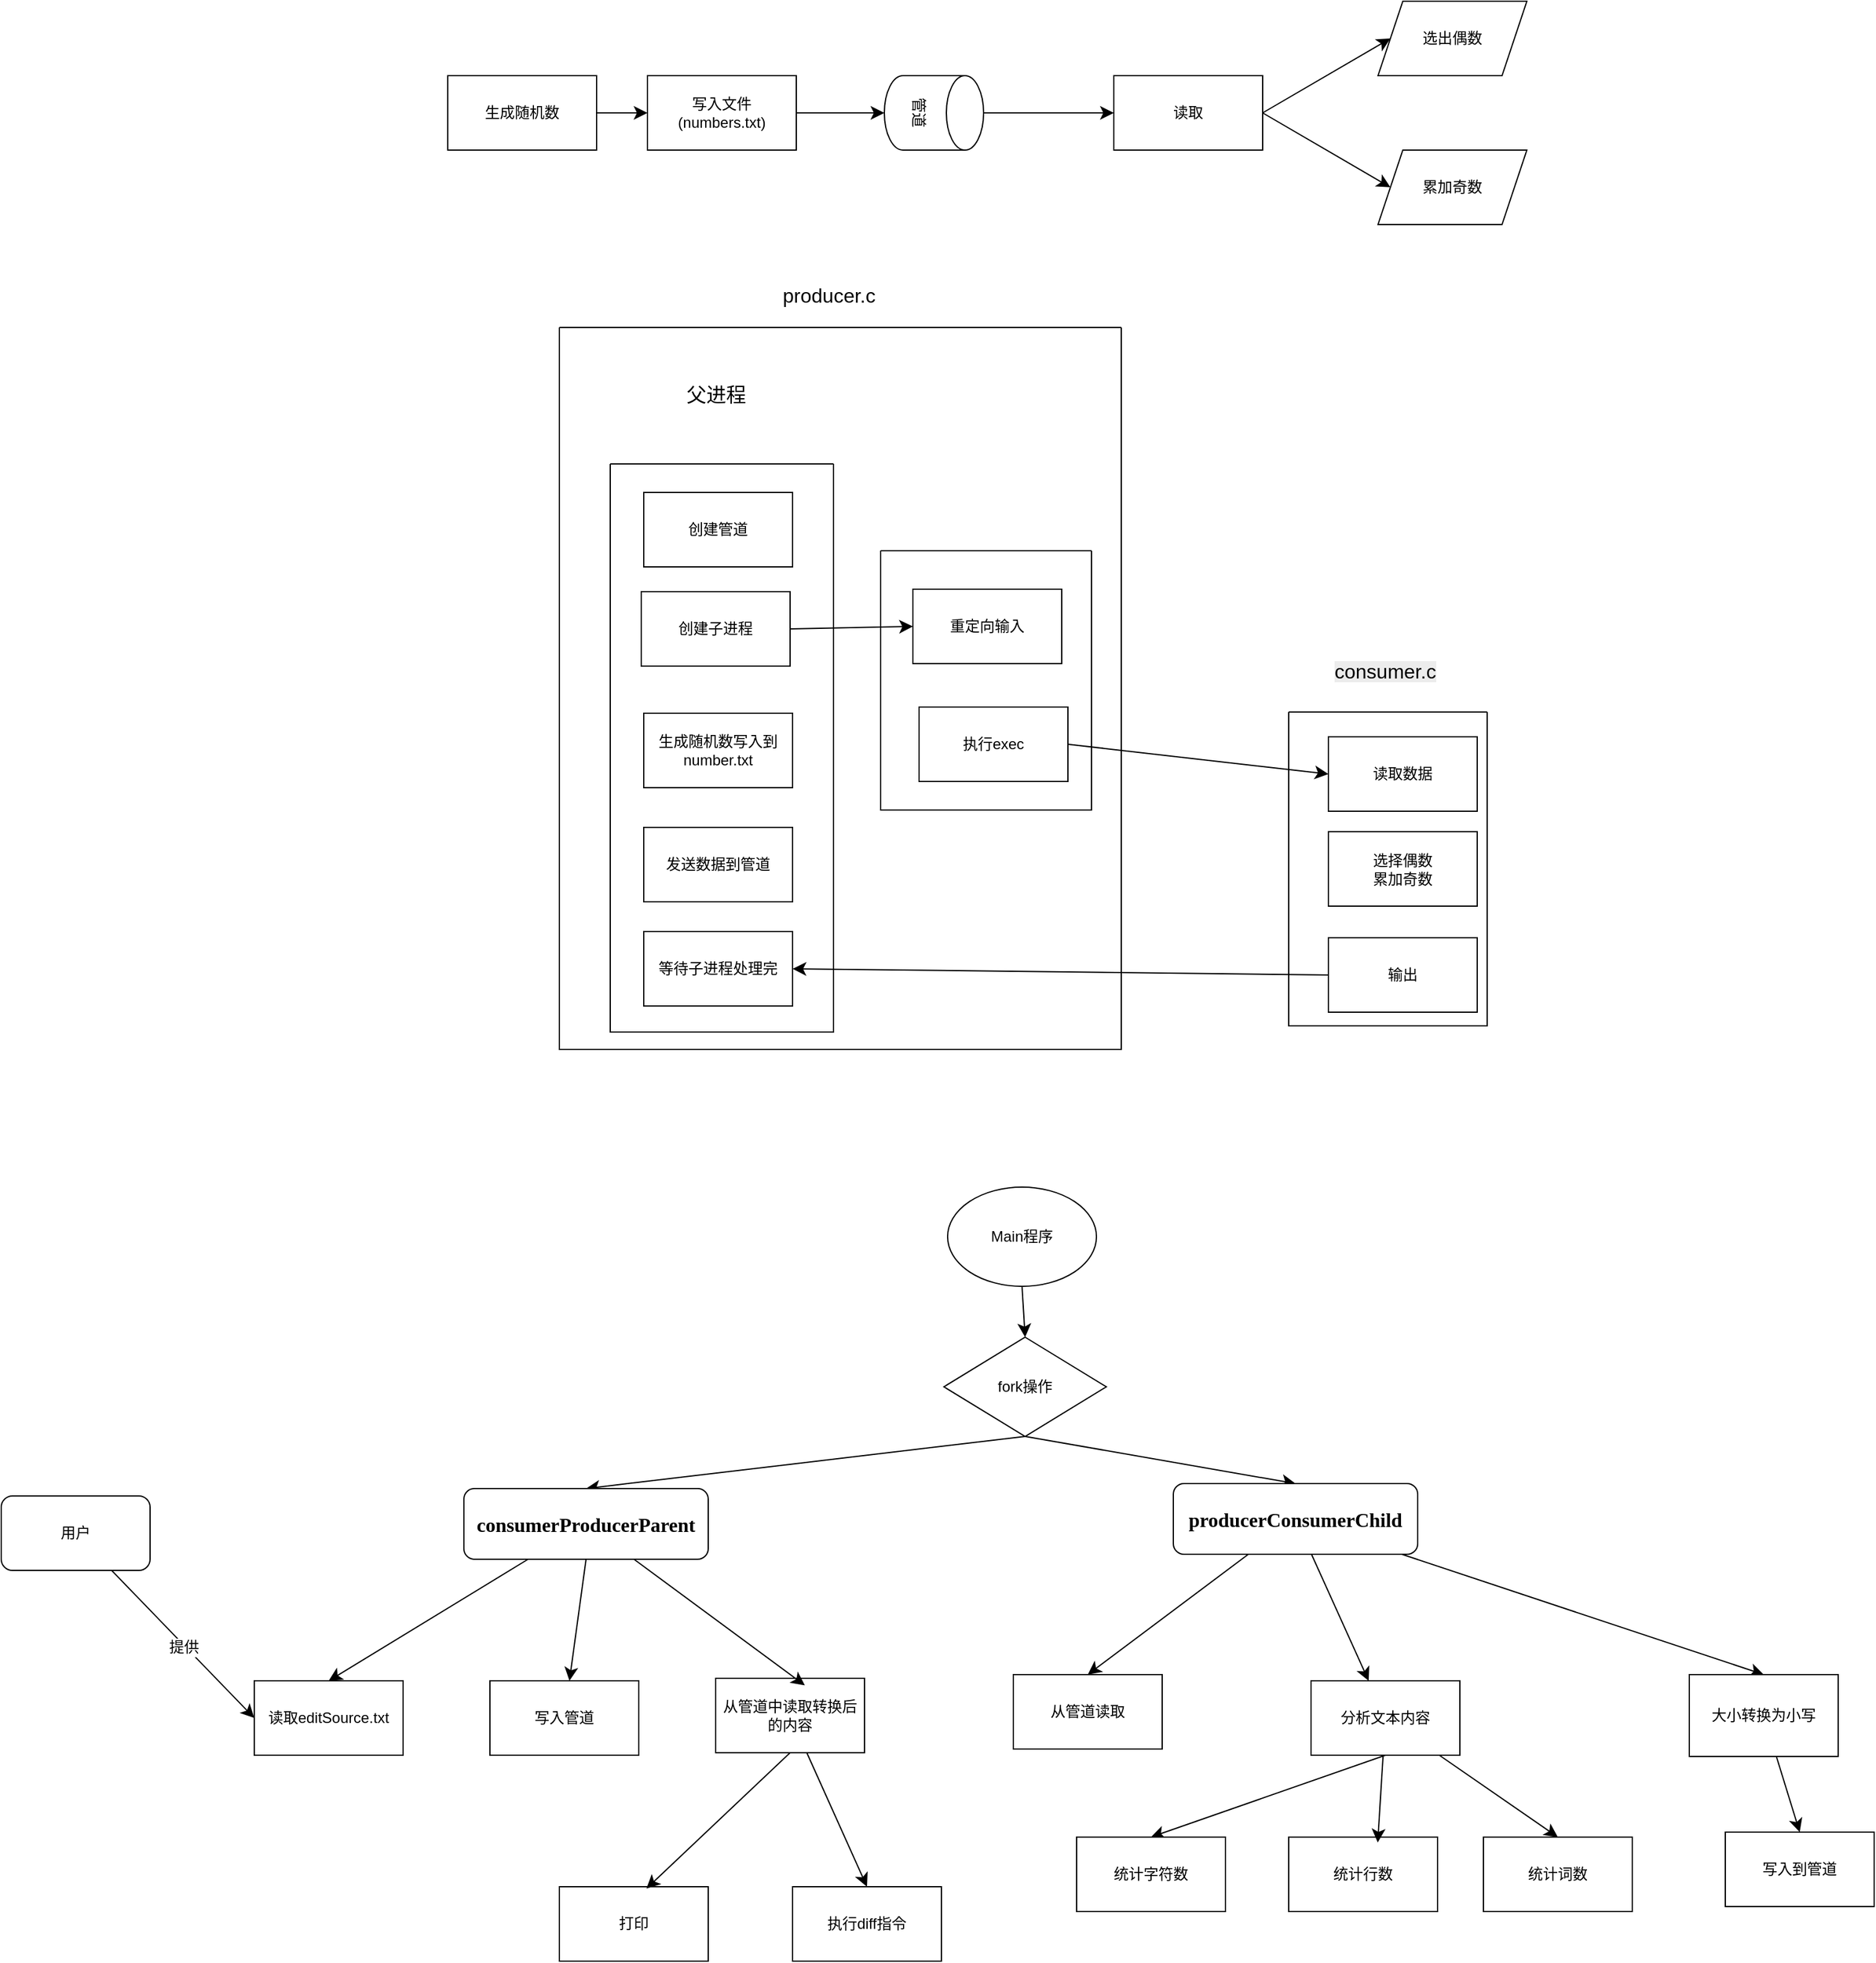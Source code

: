 <mxfile version="26.2.9">
  <diagram name="第 1 页" id="VKZk1ZzEX9ikcuN3RRov">
    <mxGraphModel dx="2879" dy="1517" grid="0" gridSize="10" guides="1" tooltips="1" connect="1" arrows="1" fold="1" page="0" pageScale="1" pageWidth="827" pageHeight="1169" math="0" shadow="0">
      <root>
        <mxCell id="0" />
        <mxCell id="1" parent="0" />
        <mxCell id="yKI47lJaATVenor-Ld4Z-10" style="edgeStyle=none;curved=1;rounded=0;orthogonalLoop=1;jettySize=auto;html=1;exitX=0.5;exitY=0;exitDx=0;exitDy=0;exitPerimeter=0;entryX=0;entryY=0.5;entryDx=0;entryDy=0;fontSize=12;startSize=8;endSize=8;" edge="1" parent="1" source="yKI47lJaATVenor-Ld4Z-1" target="yKI47lJaATVenor-Ld4Z-4">
          <mxGeometry relative="1" as="geometry" />
        </mxCell>
        <mxCell id="yKI47lJaATVenor-Ld4Z-1" value="管道" style="shape=cylinder3;whiteSpace=wrap;html=1;boundedLbl=1;backgroundOutline=1;size=15;rotation=90;" vertex="1" parent="1">
          <mxGeometry x="-42" y="-8" width="60" height="80" as="geometry" />
        </mxCell>
        <mxCell id="yKI47lJaATVenor-Ld4Z-8" style="edgeStyle=none;curved=1;rounded=0;orthogonalLoop=1;jettySize=auto;html=1;exitX=1;exitY=0.5;exitDx=0;exitDy=0;entryX=0;entryY=0.5;entryDx=0;entryDy=0;fontSize=12;startSize=8;endSize=8;" edge="1" parent="1" source="yKI47lJaATVenor-Ld4Z-2" target="yKI47lJaATVenor-Ld4Z-3">
          <mxGeometry relative="1" as="geometry" />
        </mxCell>
        <mxCell id="yKI47lJaATVenor-Ld4Z-2" value="生成随机数" style="rounded=0;whiteSpace=wrap;html=1;" vertex="1" parent="1">
          <mxGeometry x="-404" y="2" width="120" height="60" as="geometry" />
        </mxCell>
        <mxCell id="yKI47lJaATVenor-Ld4Z-9" style="edgeStyle=none;curved=1;rounded=0;orthogonalLoop=1;jettySize=auto;html=1;exitX=1;exitY=0.5;exitDx=0;exitDy=0;fontSize=12;startSize=8;endSize=8;" edge="1" parent="1" source="yKI47lJaATVenor-Ld4Z-3" target="yKI47lJaATVenor-Ld4Z-1">
          <mxGeometry relative="1" as="geometry" />
        </mxCell>
        <mxCell id="yKI47lJaATVenor-Ld4Z-3" value="写入文件(numbers.txt)" style="rounded=0;whiteSpace=wrap;html=1;" vertex="1" parent="1">
          <mxGeometry x="-243" y="2" width="120" height="60" as="geometry" />
        </mxCell>
        <mxCell id="yKI47lJaATVenor-Ld4Z-11" style="edgeStyle=none;curved=1;rounded=0;orthogonalLoop=1;jettySize=auto;html=1;exitX=1;exitY=0.5;exitDx=0;exitDy=0;entryX=0;entryY=0.5;entryDx=0;entryDy=0;fontSize=12;startSize=8;endSize=8;" edge="1" parent="1" source="yKI47lJaATVenor-Ld4Z-4" target="yKI47lJaATVenor-Ld4Z-5">
          <mxGeometry relative="1" as="geometry" />
        </mxCell>
        <mxCell id="yKI47lJaATVenor-Ld4Z-12" style="edgeStyle=none;curved=1;rounded=0;orthogonalLoop=1;jettySize=auto;html=1;exitX=1;exitY=0.5;exitDx=0;exitDy=0;entryX=0;entryY=0.5;entryDx=0;entryDy=0;fontSize=12;startSize=8;endSize=8;" edge="1" parent="1" source="yKI47lJaATVenor-Ld4Z-4" target="yKI47lJaATVenor-Ld4Z-6">
          <mxGeometry relative="1" as="geometry" />
        </mxCell>
        <mxCell id="yKI47lJaATVenor-Ld4Z-4" value="读取" style="rounded=0;whiteSpace=wrap;html=1;" vertex="1" parent="1">
          <mxGeometry x="133" y="2" width="120" height="60" as="geometry" />
        </mxCell>
        <mxCell id="yKI47lJaATVenor-Ld4Z-5" value="选出偶数" style="shape=parallelogram;perimeter=parallelogramPerimeter;whiteSpace=wrap;html=1;fixedSize=1;" vertex="1" parent="1">
          <mxGeometry x="346" y="-58" width="120" height="60" as="geometry" />
        </mxCell>
        <mxCell id="yKI47lJaATVenor-Ld4Z-6" value="累加奇数" style="shape=parallelogram;perimeter=parallelogramPerimeter;whiteSpace=wrap;html=1;fixedSize=1;" vertex="1" parent="1">
          <mxGeometry x="346" y="62" width="120" height="60" as="geometry" />
        </mxCell>
        <mxCell id="yKI47lJaATVenor-Ld4Z-50" style="edgeStyle=none;curved=1;rounded=0;orthogonalLoop=1;jettySize=auto;html=1;exitX=0;exitY=0.5;exitDx=0;exitDy=0;entryX=1;entryY=0.5;entryDx=0;entryDy=0;fontSize=12;startSize=8;endSize=8;" edge="1" parent="1" source="yKI47lJaATVenor-Ld4Z-22" target="yKI47lJaATVenor-Ld4Z-17">
          <mxGeometry relative="1" as="geometry" />
        </mxCell>
        <mxCell id="yKI47lJaATVenor-Ld4Z-25" value="" style="swimlane;startSize=0;" vertex="1" parent="1">
          <mxGeometry x="-273" y="315" width="180" height="458" as="geometry" />
        </mxCell>
        <mxCell id="yKI47lJaATVenor-Ld4Z-28" value="producer.c" style="text;html=1;align=center;verticalAlign=middle;resizable=0;points=[];autosize=1;strokeColor=none;fillColor=none;fontSize=16;" vertex="1" parent="1">
          <mxGeometry x="-144" y="163" width="93" height="31" as="geometry" />
        </mxCell>
        <mxCell id="yKI47lJaATVenor-Ld4Z-32" value="" style="swimlane;startSize=0;" vertex="1" parent="1">
          <mxGeometry x="-314" y="205" width="453" height="582" as="geometry" />
        </mxCell>
        <mxCell id="yKI47lJaATVenor-Ld4Z-29" value="父进程" style="text;html=1;align=center;verticalAlign=middle;resizable=0;points=[];autosize=1;strokeColor=none;fillColor=none;fontSize=16;" vertex="1" parent="yKI47lJaATVenor-Ld4Z-32">
          <mxGeometry x="93" y="38" width="66" height="31" as="geometry" />
        </mxCell>
        <mxCell id="yKI47lJaATVenor-Ld4Z-17" value="等待子进程处理完" style="rounded=0;whiteSpace=wrap;html=1;" vertex="1" parent="yKI47lJaATVenor-Ld4Z-32">
          <mxGeometry x="68" y="487" width="120" height="60" as="geometry" />
        </mxCell>
        <mxCell id="yKI47lJaATVenor-Ld4Z-16" value="发送数据到管道" style="rounded=0;whiteSpace=wrap;html=1;" vertex="1" parent="yKI47lJaATVenor-Ld4Z-32">
          <mxGeometry x="68" y="403" width="120" height="60" as="geometry" />
        </mxCell>
        <mxCell id="yKI47lJaATVenor-Ld4Z-15" value="生成随机数写入到number.txt" style="rounded=0;whiteSpace=wrap;html=1;" vertex="1" parent="yKI47lJaATVenor-Ld4Z-32">
          <mxGeometry x="68" y="311" width="120" height="60" as="geometry" />
        </mxCell>
        <mxCell id="yKI47lJaATVenor-Ld4Z-48" style="edgeStyle=none;curved=1;rounded=0;orthogonalLoop=1;jettySize=auto;html=1;exitX=1;exitY=0.5;exitDx=0;exitDy=0;entryX=0;entryY=0.5;entryDx=0;entryDy=0;fontSize=12;startSize=8;endSize=8;" edge="1" parent="yKI47lJaATVenor-Ld4Z-32" source="yKI47lJaATVenor-Ld4Z-14" target="yKI47lJaATVenor-Ld4Z-18">
          <mxGeometry relative="1" as="geometry" />
        </mxCell>
        <mxCell id="yKI47lJaATVenor-Ld4Z-14" value="创建子进程" style="rounded=0;whiteSpace=wrap;html=1;" vertex="1" parent="yKI47lJaATVenor-Ld4Z-32">
          <mxGeometry x="66" y="213" width="120" height="60" as="geometry" />
        </mxCell>
        <mxCell id="yKI47lJaATVenor-Ld4Z-13" value="创建管道" style="rounded=0;whiteSpace=wrap;html=1;" vertex="1" parent="yKI47lJaATVenor-Ld4Z-32">
          <mxGeometry x="68" y="133" width="120" height="60" as="geometry" />
        </mxCell>
        <mxCell id="yKI47lJaATVenor-Ld4Z-30" value="" style="swimlane;startSize=0;" vertex="1" parent="yKI47lJaATVenor-Ld4Z-32">
          <mxGeometry x="259" y="180" width="170" height="209" as="geometry" />
        </mxCell>
        <mxCell id="yKI47lJaATVenor-Ld4Z-19" value="执行exec" style="rounded=0;whiteSpace=wrap;html=1;" vertex="1" parent="yKI47lJaATVenor-Ld4Z-32">
          <mxGeometry x="290" y="306" width="120" height="60" as="geometry" />
        </mxCell>
        <mxCell id="yKI47lJaATVenor-Ld4Z-18" value="重定向输入" style="rounded=0;whiteSpace=wrap;html=1;" vertex="1" parent="yKI47lJaATVenor-Ld4Z-32">
          <mxGeometry x="285" y="211" width="120" height="60" as="geometry" />
        </mxCell>
        <mxCell id="yKI47lJaATVenor-Ld4Z-46" value="" style="swimlane;startSize=0;" vertex="1" parent="1">
          <mxGeometry x="274" y="515" width="160" height="253" as="geometry" />
        </mxCell>
        <mxCell id="yKI47lJaATVenor-Ld4Z-22" value="输出" style="rounded=0;whiteSpace=wrap;html=1;" vertex="1" parent="yKI47lJaATVenor-Ld4Z-46">
          <mxGeometry x="32" y="182" width="120" height="60" as="geometry" />
        </mxCell>
        <mxCell id="yKI47lJaATVenor-Ld4Z-21" value="选择偶数&lt;br&gt;累加奇数" style="rounded=0;whiteSpace=wrap;html=1;" vertex="1" parent="yKI47lJaATVenor-Ld4Z-46">
          <mxGeometry x="32" y="96.5" width="120" height="60" as="geometry" />
        </mxCell>
        <mxCell id="yKI47lJaATVenor-Ld4Z-20" value="读取数据" style="rounded=0;whiteSpace=wrap;html=1;" vertex="1" parent="yKI47lJaATVenor-Ld4Z-46">
          <mxGeometry x="32" y="20" width="120" height="60" as="geometry" />
        </mxCell>
        <mxCell id="yKI47lJaATVenor-Ld4Z-47" value="&lt;span style=&quot;color: rgb(0, 0, 0); font-family: Helvetica; font-size: 16px; font-style: normal; font-variant-ligatures: normal; font-variant-caps: normal; font-weight: 400; letter-spacing: normal; orphans: 2; text-align: center; text-indent: 0px; text-transform: none; widows: 2; word-spacing: 0px; -webkit-text-stroke-width: 0px; white-space: nowrap; background-color: rgb(236, 236, 236); text-decoration-thickness: initial; text-decoration-style: initial; text-decoration-color: initial; float: none; display: inline !important;&quot;&gt;consumer.c&lt;/span&gt;" style="text;whiteSpace=wrap;html=1;" vertex="1" parent="1">
          <mxGeometry x="309.003" y="466" width="103" height="41" as="geometry" />
        </mxCell>
        <mxCell id="yKI47lJaATVenor-Ld4Z-49" style="edgeStyle=none;curved=1;rounded=0;orthogonalLoop=1;jettySize=auto;html=1;exitX=1;exitY=0.5;exitDx=0;exitDy=0;entryX=0;entryY=0.5;entryDx=0;entryDy=0;fontSize=12;startSize=8;endSize=8;" edge="1" parent="1" source="yKI47lJaATVenor-Ld4Z-19" target="yKI47lJaATVenor-Ld4Z-20">
          <mxGeometry relative="1" as="geometry" />
        </mxCell>
        <mxCell id="yKI47lJaATVenor-Ld4Z-88" style="edgeStyle=none;curved=1;rounded=0;orthogonalLoop=1;jettySize=auto;html=1;exitX=0.5;exitY=1;exitDx=0;exitDy=0;entryX=0.5;entryY=0;entryDx=0;entryDy=0;fontSize=12;startSize=8;endSize=8;" edge="1" parent="1" source="yKI47lJaATVenor-Ld4Z-53" target="yKI47lJaATVenor-Ld4Z-54">
          <mxGeometry relative="1" as="geometry" />
        </mxCell>
        <mxCell id="yKI47lJaATVenor-Ld4Z-53" value="Main程序" style="ellipse;whiteSpace=wrap;html=1;" vertex="1" parent="1">
          <mxGeometry x="-1" y="898" width="120" height="80" as="geometry" />
        </mxCell>
        <mxCell id="yKI47lJaATVenor-Ld4Z-62" style="edgeStyle=none;curved=1;rounded=0;orthogonalLoop=1;jettySize=auto;html=1;exitX=0.5;exitY=1;exitDx=0;exitDy=0;entryX=0.5;entryY=0;entryDx=0;entryDy=0;fontSize=12;startSize=8;endSize=8;" edge="1" parent="1" source="yKI47lJaATVenor-Ld4Z-54" target="yKI47lJaATVenor-Ld4Z-55">
          <mxGeometry relative="1" as="geometry" />
        </mxCell>
        <mxCell id="yKI47lJaATVenor-Ld4Z-63" style="edgeStyle=none;curved=1;rounded=0;orthogonalLoop=1;jettySize=auto;html=1;exitX=0.5;exitY=1;exitDx=0;exitDy=0;entryX=0.5;entryY=0;entryDx=0;entryDy=0;fontSize=12;startSize=8;endSize=8;" edge="1" parent="1" source="yKI47lJaATVenor-Ld4Z-54" target="yKI47lJaATVenor-Ld4Z-56">
          <mxGeometry relative="1" as="geometry" />
        </mxCell>
        <mxCell id="yKI47lJaATVenor-Ld4Z-54" value="fork操作" style="rhombus;whiteSpace=wrap;html=1;" vertex="1" parent="1">
          <mxGeometry x="-4" y="1019" width="131" height="80" as="geometry" />
        </mxCell>
        <mxCell id="yKI47lJaATVenor-Ld4Z-59" style="edgeStyle=none;curved=1;rounded=0;orthogonalLoop=1;jettySize=auto;html=1;entryX=0.5;entryY=0;entryDx=0;entryDy=0;fontSize=12;startSize=8;endSize=8;" edge="1" parent="1" source="yKI47lJaATVenor-Ld4Z-55" target="yKI47lJaATVenor-Ld4Z-57">
          <mxGeometry relative="1" as="geometry" />
        </mxCell>
        <mxCell id="yKI47lJaATVenor-Ld4Z-79" style="edgeStyle=none;curved=1;rounded=0;orthogonalLoop=1;jettySize=auto;html=1;exitX=0.5;exitY=1;exitDx=0;exitDy=0;fontSize=12;startSize=8;endSize=8;" edge="1" parent="1" source="yKI47lJaATVenor-Ld4Z-55" target="yKI47lJaATVenor-Ld4Z-58">
          <mxGeometry relative="1" as="geometry" />
        </mxCell>
        <mxCell id="yKI47lJaATVenor-Ld4Z-55" value="&lt;b&gt;&lt;span style=&quot;font-size: 12pt; font-family: &amp;quot;Times New Roman&amp;quot;, serif;&quot; lang=&quot;EN-US&quot;&gt;consumerProducerParent&lt;/span&gt;&lt;/b&gt;" style="rounded=1;whiteSpace=wrap;html=1;" vertex="1" parent="1">
          <mxGeometry x="-391" y="1141" width="197" height="57" as="geometry" />
        </mxCell>
        <mxCell id="yKI47lJaATVenor-Ld4Z-70" style="edgeStyle=none;curved=1;rounded=0;orthogonalLoop=1;jettySize=auto;html=1;fontSize=12;startSize=8;endSize=8;" edge="1" parent="1" source="yKI47lJaATVenor-Ld4Z-56" target="yKI47lJaATVenor-Ld4Z-65">
          <mxGeometry relative="1" as="geometry" />
        </mxCell>
        <mxCell id="yKI47lJaATVenor-Ld4Z-71" style="edgeStyle=none;curved=1;rounded=0;orthogonalLoop=1;jettySize=auto;html=1;entryX=0.5;entryY=0;entryDx=0;entryDy=0;fontSize=12;startSize=8;endSize=8;" edge="1" parent="1" source="yKI47lJaATVenor-Ld4Z-56" target="yKI47lJaATVenor-Ld4Z-64">
          <mxGeometry relative="1" as="geometry" />
        </mxCell>
        <mxCell id="yKI47lJaATVenor-Ld4Z-72" style="edgeStyle=none;curved=1;rounded=0;orthogonalLoop=1;jettySize=auto;html=1;entryX=0.5;entryY=0;entryDx=0;entryDy=0;fontSize=12;startSize=8;endSize=8;" edge="1" parent="1" source="yKI47lJaATVenor-Ld4Z-56" target="yKI47lJaATVenor-Ld4Z-69">
          <mxGeometry relative="1" as="geometry" />
        </mxCell>
        <mxCell id="yKI47lJaATVenor-Ld4Z-56" value="&lt;b&gt;&lt;span style=&quot;font-size: 12pt; font-family: &amp;quot;Times New Roman&amp;quot;, serif;&quot; lang=&quot;EN-US&quot;&gt;producerConsumerChild&lt;/span&gt;&lt;/b&gt;" style="rounded=1;whiteSpace=wrap;html=1;" vertex="1" parent="1">
          <mxGeometry x="181" y="1137" width="197" height="57" as="geometry" />
        </mxCell>
        <mxCell id="yKI47lJaATVenor-Ld4Z-57" value="读取editSource.txt" style="rounded=0;whiteSpace=wrap;html=1;" vertex="1" parent="1">
          <mxGeometry x="-560" y="1296" width="120" height="60" as="geometry" />
        </mxCell>
        <mxCell id="yKI47lJaATVenor-Ld4Z-58" value="写入管道" style="rounded=0;whiteSpace=wrap;html=1;" vertex="1" parent="1">
          <mxGeometry x="-370" y="1296" width="120" height="60" as="geometry" />
        </mxCell>
        <mxCell id="yKI47lJaATVenor-Ld4Z-64" value="从管道读取" style="rounded=0;whiteSpace=wrap;html=1;" vertex="1" parent="1">
          <mxGeometry x="52" y="1291" width="120" height="60" as="geometry" />
        </mxCell>
        <mxCell id="yKI47lJaATVenor-Ld4Z-73" style="edgeStyle=none;curved=1;rounded=0;orthogonalLoop=1;jettySize=auto;html=1;exitX=0.5;exitY=1;exitDx=0;exitDy=0;entryX=0.5;entryY=0;entryDx=0;entryDy=0;fontSize=12;startSize=8;endSize=8;" edge="1" parent="1" source="yKI47lJaATVenor-Ld4Z-65" target="yKI47lJaATVenor-Ld4Z-66">
          <mxGeometry relative="1" as="geometry" />
        </mxCell>
        <mxCell id="yKI47lJaATVenor-Ld4Z-75" style="edgeStyle=none;curved=1;rounded=0;orthogonalLoop=1;jettySize=auto;html=1;entryX=0.5;entryY=0;entryDx=0;entryDy=0;fontSize=12;startSize=8;endSize=8;" edge="1" parent="1" source="yKI47lJaATVenor-Ld4Z-65" target="yKI47lJaATVenor-Ld4Z-68">
          <mxGeometry relative="1" as="geometry" />
        </mxCell>
        <mxCell id="yKI47lJaATVenor-Ld4Z-65" value="分析文本内容" style="rounded=0;whiteSpace=wrap;html=1;" vertex="1" parent="1">
          <mxGeometry x="292" y="1296" width="120" height="60" as="geometry" />
        </mxCell>
        <mxCell id="yKI47lJaATVenor-Ld4Z-66" value="统计字符数" style="rounded=0;whiteSpace=wrap;html=1;" vertex="1" parent="1">
          <mxGeometry x="103" y="1422" width="120" height="60" as="geometry" />
        </mxCell>
        <mxCell id="yKI47lJaATVenor-Ld4Z-67" value="统计行数" style="rounded=0;whiteSpace=wrap;html=1;" vertex="1" parent="1">
          <mxGeometry x="274" y="1422" width="120" height="60" as="geometry" />
        </mxCell>
        <mxCell id="yKI47lJaATVenor-Ld4Z-68" value="统计词数" style="rounded=0;whiteSpace=wrap;html=1;" vertex="1" parent="1">
          <mxGeometry x="431" y="1422" width="120" height="60" as="geometry" />
        </mxCell>
        <mxCell id="yKI47lJaATVenor-Ld4Z-84" style="edgeStyle=none;curved=1;rounded=0;orthogonalLoop=1;jettySize=auto;html=1;entryX=0.5;entryY=0;entryDx=0;entryDy=0;fontSize=12;startSize=8;endSize=8;" edge="1" parent="1" source="yKI47lJaATVenor-Ld4Z-69" target="yKI47lJaATVenor-Ld4Z-83">
          <mxGeometry relative="1" as="geometry" />
        </mxCell>
        <mxCell id="yKI47lJaATVenor-Ld4Z-69" value="大小转换为小写" style="rounded=0;whiteSpace=wrap;html=1;" vertex="1" parent="1">
          <mxGeometry x="597" y="1291" width="120" height="66" as="geometry" />
        </mxCell>
        <mxCell id="yKI47lJaATVenor-Ld4Z-74" style="edgeStyle=none;curved=1;rounded=0;orthogonalLoop=1;jettySize=auto;html=1;entryX=0.598;entryY=0.072;entryDx=0;entryDy=0;entryPerimeter=0;fontSize=12;startSize=8;endSize=8;" edge="1" parent="1" source="yKI47lJaATVenor-Ld4Z-65" target="yKI47lJaATVenor-Ld4Z-67">
          <mxGeometry relative="1" as="geometry" />
        </mxCell>
        <mxCell id="yKI47lJaATVenor-Ld4Z-82" style="edgeStyle=none;curved=1;rounded=0;orthogonalLoop=1;jettySize=auto;html=1;entryX=0.5;entryY=0;entryDx=0;entryDy=0;fontSize=12;startSize=8;endSize=8;" edge="1" parent="1" source="yKI47lJaATVenor-Ld4Z-76" target="yKI47lJaATVenor-Ld4Z-78">
          <mxGeometry relative="1" as="geometry" />
        </mxCell>
        <mxCell id="yKI47lJaATVenor-Ld4Z-76" value="从管道中读取转换后的内容" style="rounded=0;whiteSpace=wrap;html=1;" vertex="1" parent="1">
          <mxGeometry x="-188" y="1294" width="120" height="60" as="geometry" />
        </mxCell>
        <mxCell id="yKI47lJaATVenor-Ld4Z-77" value="打印" style="rounded=0;whiteSpace=wrap;html=1;" vertex="1" parent="1">
          <mxGeometry x="-314" y="1462" width="120" height="60" as="geometry" />
        </mxCell>
        <mxCell id="yKI47lJaATVenor-Ld4Z-78" value="执行diff指令" style="rounded=0;whiteSpace=wrap;html=1;" vertex="1" parent="1">
          <mxGeometry x="-126" y="1462" width="120" height="60" as="geometry" />
        </mxCell>
        <mxCell id="yKI47lJaATVenor-Ld4Z-80" style="edgeStyle=none;curved=1;rounded=0;orthogonalLoop=1;jettySize=auto;html=1;entryX=0.599;entryY=0.094;entryDx=0;entryDy=0;entryPerimeter=0;fontSize=12;startSize=8;endSize=8;" edge="1" parent="1" source="yKI47lJaATVenor-Ld4Z-55" target="yKI47lJaATVenor-Ld4Z-76">
          <mxGeometry relative="1" as="geometry" />
        </mxCell>
        <mxCell id="yKI47lJaATVenor-Ld4Z-81" style="edgeStyle=none;curved=1;rounded=0;orthogonalLoop=1;jettySize=auto;html=1;exitX=0.5;exitY=1;exitDx=0;exitDy=0;entryX=0.585;entryY=0.025;entryDx=0;entryDy=0;entryPerimeter=0;fontSize=12;startSize=8;endSize=8;" edge="1" parent="1" source="yKI47lJaATVenor-Ld4Z-76" target="yKI47lJaATVenor-Ld4Z-77">
          <mxGeometry relative="1" as="geometry" />
        </mxCell>
        <mxCell id="yKI47lJaATVenor-Ld4Z-83" value="写入到管道" style="rounded=0;whiteSpace=wrap;html=1;" vertex="1" parent="1">
          <mxGeometry x="626" y="1418" width="120" height="60" as="geometry" />
        </mxCell>
        <mxCell id="yKI47lJaATVenor-Ld4Z-86" style="edgeStyle=none;curved=1;rounded=0;orthogonalLoop=1;jettySize=auto;html=1;entryX=0;entryY=0.5;entryDx=0;entryDy=0;fontSize=12;startSize=8;endSize=8;" edge="1" parent="1" source="yKI47lJaATVenor-Ld4Z-85" target="yKI47lJaATVenor-Ld4Z-57">
          <mxGeometry relative="1" as="geometry" />
        </mxCell>
        <mxCell id="yKI47lJaATVenor-Ld4Z-87" value="提供" style="edgeLabel;html=1;align=center;verticalAlign=middle;resizable=0;points=[];fontSize=12;" vertex="1" connectable="0" parent="yKI47lJaATVenor-Ld4Z-86">
          <mxGeometry x="0.021" y="-1" relative="1" as="geometry">
            <mxPoint as="offset" />
          </mxGeometry>
        </mxCell>
        <mxCell id="yKI47lJaATVenor-Ld4Z-85" value="用户" style="rounded=1;whiteSpace=wrap;html=1;" vertex="1" parent="1">
          <mxGeometry x="-764" y="1147" width="120" height="60" as="geometry" />
        </mxCell>
      </root>
    </mxGraphModel>
  </diagram>
</mxfile>
